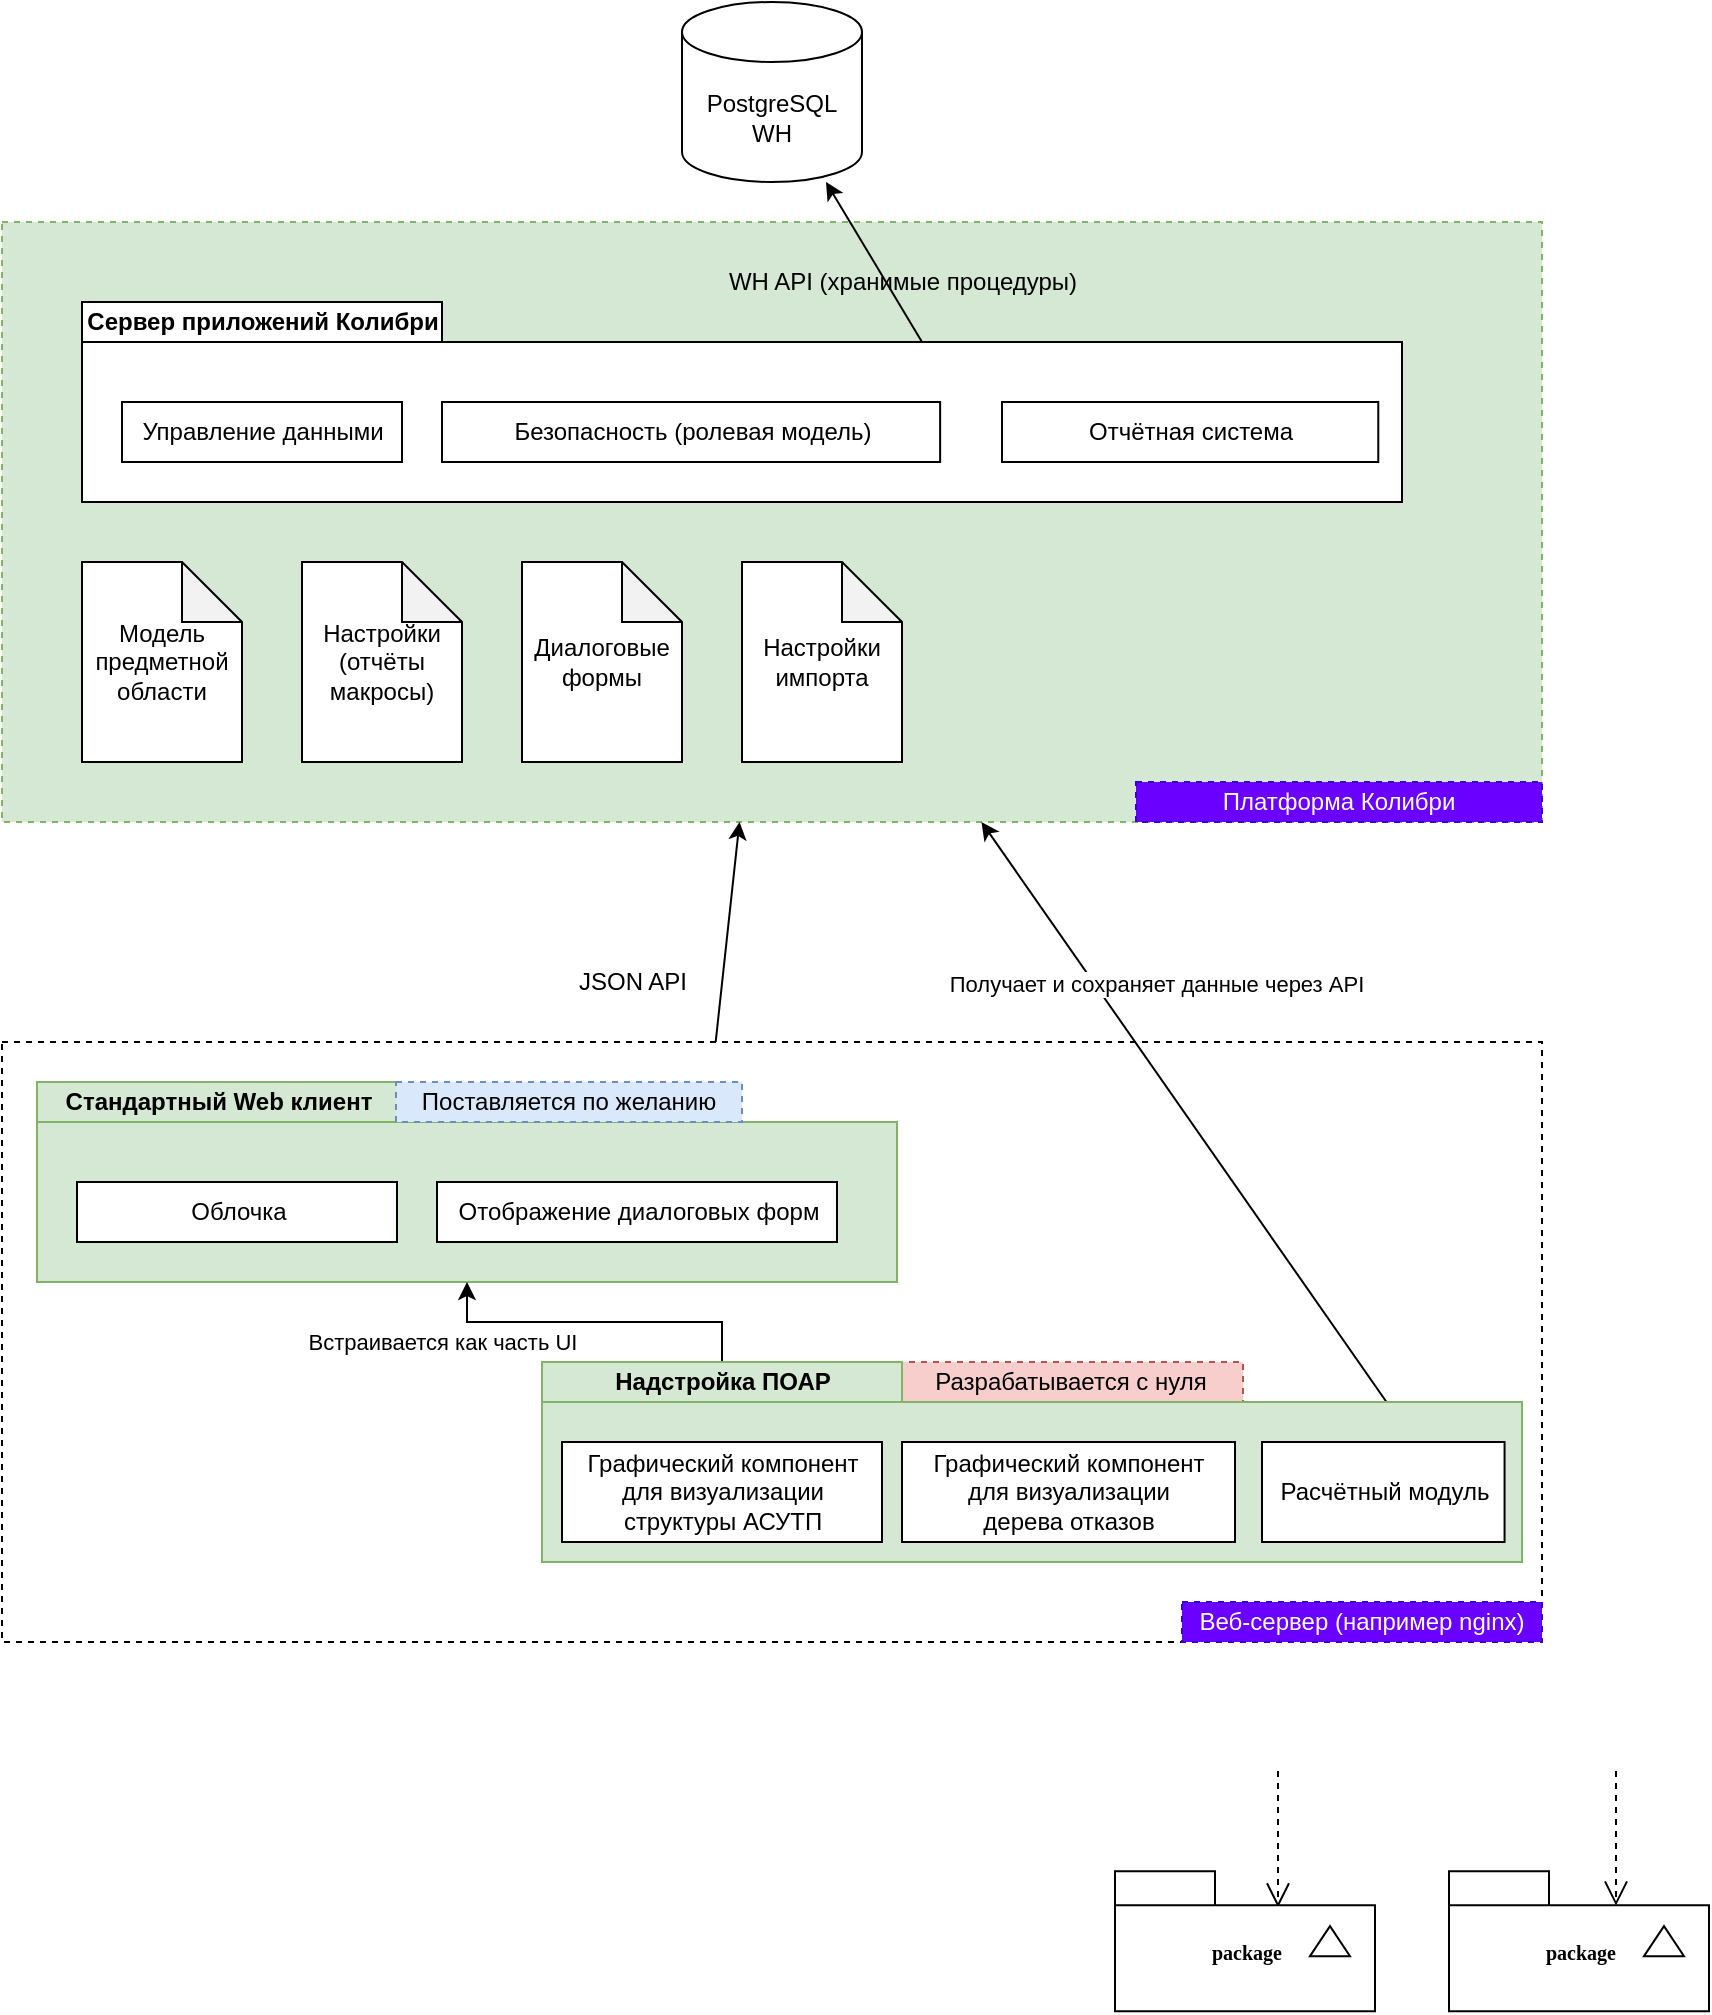 <mxfile version="13.10.5" type="github">
  <diagram name="Page-1" id="b5b7bab2-c9e2-2cf4-8b2a-24fd1a2a6d21">
    <mxGraphModel dx="1673" dy="898" grid="1" gridSize="10" guides="1" tooltips="1" connect="1" arrows="1" fold="1" page="1" pageScale="1" pageWidth="827" pageHeight="1169" background="#ffffff" math="0" shadow="0">
      <root>
        <mxCell id="0" />
        <mxCell id="1" parent="0" />
        <mxCell id="i7vJuUS5B3MQQRCEf9dq-30" value="" style="rounded=0;whiteSpace=wrap;html=1;dashed=1;fillColor=#d5e8d4;strokeColor=#82b366;" parent="1" vertex="1">
          <mxGeometry x="20" y="130" width="770" height="300" as="geometry" />
        </mxCell>
        <mxCell id="6e0c8c40b5770093-68" style="edgeStyle=elbowEdgeStyle;rounded=0;html=1;entryX=0.628;entryY=0.26;entryPerimeter=0;dashed=1;labelBackgroundColor=none;startFill=0;endArrow=open;endFill=0;endSize=10;fontFamily=Verdana;fontSize=10;" parent="1" target="6e0c8c40b5770093-53" edge="1">
          <mxGeometry relative="1" as="geometry">
            <mxPoint x="658" y="904.5" as="sourcePoint" />
          </mxGeometry>
        </mxCell>
        <mxCell id="6e0c8c40b5770093-69" style="edgeStyle=elbowEdgeStyle;rounded=0;html=1;entryX=0.643;entryY=0.246;entryPerimeter=0;dashed=1;labelBackgroundColor=none;startFill=0;endArrow=open;endFill=0;endSize=10;fontFamily=Verdana;fontSize=10;" parent="1" target="6e0c8c40b5770093-56" edge="1">
          <mxGeometry relative="1" as="geometry">
            <mxPoint x="827" y="904.5" as="sourcePoint" />
          </mxGeometry>
        </mxCell>
        <mxCell id="6e0c8c40b5770093-52" value="" style="group" parent="1" vertex="1" connectable="0">
          <mxGeometry x="576.5" y="954.569" width="130" height="70" as="geometry" />
        </mxCell>
        <mxCell id="6e0c8c40b5770093-53" value="package" style="shape=folder;fontStyle=1;spacingTop=10;tabWidth=50;tabHeight=17;tabPosition=left;html=1;rounded=0;shadow=0;comic=0;labelBackgroundColor=none;strokeWidth=1;fontFamily=Verdana;fontSize=10;align=center;" parent="6e0c8c40b5770093-52" vertex="1">
          <mxGeometry width="130" height="70" as="geometry" />
        </mxCell>
        <mxCell id="6e0c8c40b5770093-54" value="" style="triangle;whiteSpace=wrap;html=1;rounded=0;shadow=0;comic=0;labelBackgroundColor=none;strokeWidth=1;fontFamily=Verdana;fontSize=10;align=center;rotation=-90;" parent="6e0c8c40b5770093-52" vertex="1">
          <mxGeometry x="100" y="25" width="15" height="20" as="geometry" />
        </mxCell>
        <mxCell id="6e0c8c40b5770093-55" value="" style="group" parent="1" vertex="1" connectable="0">
          <mxGeometry x="743.5" y="954.569" width="130" height="70" as="geometry" />
        </mxCell>
        <mxCell id="6e0c8c40b5770093-56" value="package" style="shape=folder;fontStyle=1;spacingTop=10;tabWidth=50;tabHeight=17;tabPosition=left;html=1;rounded=0;shadow=0;comic=0;labelBackgroundColor=none;strokeWidth=1;fontFamily=Verdana;fontSize=10;align=center;" parent="6e0c8c40b5770093-55" vertex="1">
          <mxGeometry width="130" height="70" as="geometry" />
        </mxCell>
        <mxCell id="6e0c8c40b5770093-57" value="" style="triangle;whiteSpace=wrap;html=1;rounded=0;shadow=0;comic=0;labelBackgroundColor=none;strokeWidth=1;fontFamily=Verdana;fontSize=10;align=center;rotation=-90;" parent="6e0c8c40b5770093-55" vertex="1">
          <mxGeometry x="100" y="25" width="15" height="20" as="geometry" />
        </mxCell>
        <mxCell id="i7vJuUS5B3MQQRCEf9dq-25" style="edgeStyle=none;rounded=0;orthogonalLoop=1;jettySize=auto;html=1;exitX=0;exitY=0;exitDx=420;exitDy=20;exitPerimeter=0;" parent="1" source="i7vJuUS5B3MQQRCEf9dq-17" target="i7vJuUS5B3MQQRCEf9dq-24" edge="1">
          <mxGeometry relative="1" as="geometry" />
        </mxCell>
        <mxCell id="i7vJuUS5B3MQQRCEf9dq-17" value="Сервер приложений Колибри" style="shape=folder;fontStyle=1;tabWidth=180;tabHeight=20;tabPosition=left;html=1;boundedLbl=1;labelInHeader=1;" parent="1" vertex="1">
          <mxGeometry x="60" y="170" width="660" height="100" as="geometry" />
        </mxCell>
        <mxCell id="i7vJuUS5B3MQQRCEf9dq-18" value="Управление данными" style="html=1;" parent="i7vJuUS5B3MQQRCEf9dq-17" vertex="1">
          <mxGeometry width="140" height="30" relative="1" as="geometry">
            <mxPoint x="20" y="50" as="offset" />
          </mxGeometry>
        </mxCell>
        <mxCell id="i7vJuUS5B3MQQRCEf9dq-20" value="Безопасность (ролевая модель)" style="html=1;" parent="i7vJuUS5B3MQQRCEf9dq-17" vertex="1">
          <mxGeometry x="179.998" y="50" width="249.067" height="30" as="geometry" />
        </mxCell>
        <mxCell id="i7vJuUS5B3MQQRCEf9dq-23" value="Отчётная система" style="html=1;" parent="i7vJuUS5B3MQQRCEf9dq-17" vertex="1">
          <mxGeometry x="460.002" y="50" width="188.14" height="30" as="geometry" />
        </mxCell>
        <mxCell id="i7vJuUS5B3MQQRCEf9dq-24" value="PostgreSQL WH" style="shape=cylinder3;whiteSpace=wrap;html=1;boundedLbl=1;backgroundOutline=1;size=15;" parent="1" vertex="1">
          <mxGeometry x="360" y="20" width="90" height="90" as="geometry" />
        </mxCell>
        <mxCell id="i7vJuUS5B3MQQRCEf9dq-26" value="WH API (хранимые процедуры) " style="text;html=1;align=center;verticalAlign=middle;resizable=0;points=[];autosize=1;" parent="1" vertex="1">
          <mxGeometry x="375" y="150" width="190" height="20" as="geometry" />
        </mxCell>
        <mxCell id="i7vJuUS5B3MQQRCEf9dq-27" value="Модель предметной области" style="shape=note;whiteSpace=wrap;html=1;backgroundOutline=1;darkOpacity=0.05;" parent="1" vertex="1">
          <mxGeometry x="60" y="300" width="80" height="100" as="geometry" />
        </mxCell>
        <mxCell id="i7vJuUS5B3MQQRCEf9dq-28" value="Настройки (отчёты макросы)" style="shape=note;whiteSpace=wrap;html=1;backgroundOutline=1;darkOpacity=0.05;" parent="1" vertex="1">
          <mxGeometry x="170" y="300" width="80" height="100" as="geometry" />
        </mxCell>
        <mxCell id="i7vJuUS5B3MQQRCEf9dq-29" value="Диалоговые формы" style="shape=note;whiteSpace=wrap;html=1;backgroundOutline=1;darkOpacity=0.05;" parent="1" vertex="1">
          <mxGeometry x="280" y="300" width="80" height="100" as="geometry" />
        </mxCell>
        <mxCell id="i7vJuUS5B3MQQRCEf9dq-37" style="edgeStyle=none;rounded=0;orthogonalLoop=1;jettySize=auto;html=1;exitX=0;exitY=0;exitDx=335;exitDy=20;exitPerimeter=0;" parent="1" source="i7vJuUS5B3MQQRCEf9dq-31" target="i7vJuUS5B3MQQRCEf9dq-30" edge="1">
          <mxGeometry relative="1" as="geometry" />
        </mxCell>
        <mxCell id="i7vJuUS5B3MQQRCEf9dq-35" value="Настройки импорта" style="shape=note;whiteSpace=wrap;html=1;backgroundOutline=1;darkOpacity=0.05;" parent="1" vertex="1">
          <mxGeometry x="390" y="300" width="80" height="100" as="geometry" />
        </mxCell>
        <mxCell id="i7vJuUS5B3MQQRCEf9dq-36" value="Платформа Колибри" style="text;html=1;strokeColor=#3700CC;fillColor=#6a00ff;align=center;verticalAlign=middle;whiteSpace=wrap;rounded=0;dashed=1;fontColor=#ffffff;" parent="1" vertex="1">
          <mxGeometry x="587" y="410" width="203" height="20" as="geometry" />
        </mxCell>
        <mxCell id="i7vJuUS5B3MQQRCEf9dq-38" value="JSON API" style="text;html=1;align=center;verticalAlign=middle;resizable=0;points=[];autosize=1;" parent="1" vertex="1">
          <mxGeometry x="300" y="500" width="70" height="20" as="geometry" />
        </mxCell>
        <mxCell id="i7vJuUS5B3MQQRCEf9dq-42" value="С использованием Sencha ExtJS и других открытых бибиотек" style="text;html=1;strokeColor=none;fillColor=none;align=center;verticalAlign=middle;whiteSpace=wrap;rounded=0;dashed=1;" parent="1" vertex="1">
          <mxGeometry x="20" y="610" width="364" height="30" as="geometry" />
        </mxCell>
        <mxCell id="iGylrA7GRQRQv3eG05Y3-2" value="" style="rounded=0;whiteSpace=wrap;html=1;dashed=1;" vertex="1" parent="1">
          <mxGeometry x="20" y="540" width="770" height="300" as="geometry" />
        </mxCell>
        <mxCell id="iGylrA7GRQRQv3eG05Y3-3" value="Веб-сервер (например nginx)" style="text;html=1;strokeColor=#3700CC;fillColor=#6a00ff;align=center;verticalAlign=middle;whiteSpace=wrap;rounded=0;dashed=1;fontColor=#ffffff;" vertex="1" parent="1">
          <mxGeometry x="610" y="820" width="180" height="20" as="geometry" />
        </mxCell>
        <mxCell id="i7vJuUS5B3MQQRCEf9dq-31" value="Стандартный Web клиент" style="shape=folder;fontStyle=1;tabWidth=180;tabHeight=20;tabPosition=left;html=1;boundedLbl=1;labelInHeader=1;fillColor=#d5e8d4;strokeColor=#82b366;" parent="1" vertex="1">
          <mxGeometry x="37.5" y="560" width="430" height="100" as="geometry" />
        </mxCell>
        <mxCell id="i7vJuUS5B3MQQRCEf9dq-32" value="Облочка" style="html=1;" parent="i7vJuUS5B3MQQRCEf9dq-31" vertex="1">
          <mxGeometry width="160" height="30" relative="1" as="geometry">
            <mxPoint x="20" y="50" as="offset" />
          </mxGeometry>
        </mxCell>
        <mxCell id="i7vJuUS5B3MQQRCEf9dq-39" value="Отображение диалоговых форм" style="html=1;" parent="i7vJuUS5B3MQQRCEf9dq-31" vertex="1">
          <mxGeometry x="200" y="50" width="200" height="30" as="geometry" />
        </mxCell>
        <mxCell id="i7vJuUS5B3MQQRCEf9dq-49" value="Разрабатывается с нуля" style="text;html=1;strokeColor=#b85450;fillColor=#f8cecc;align=center;verticalAlign=middle;whiteSpace=wrap;rounded=0;dashed=1;" parent="1" vertex="1">
          <mxGeometry x="467.5" y="700" width="173" height="20" as="geometry" />
        </mxCell>
        <mxCell id="i7vJuUS5B3MQQRCEf9dq-44" style="edgeStyle=none;rounded=0;orthogonalLoop=1;jettySize=auto;html=1;exitX=0.876;exitY=0.3;exitDx=0;exitDy=0;exitPerimeter=0;" parent="1" source="iGylrA7GRQRQv3eG05Y3-5" target="i7vJuUS5B3MQQRCEf9dq-30" edge="1">
          <mxGeometry relative="1" as="geometry">
            <mxPoint x="650.621" y="560" as="sourcePoint" />
          </mxGeometry>
        </mxCell>
        <mxCell id="i7vJuUS5B3MQQRCEf9dq-46" value="Получает и сохраняет данные через API" style="edgeLabel;html=1;align=center;verticalAlign=middle;resizable=0;points=[];" parent="i7vJuUS5B3MQQRCEf9dq-44" vertex="1" connectable="0">
          <mxGeometry x="-0.33" y="-1" relative="1" as="geometry">
            <mxPoint x="-53.48" y="-118.6" as="offset" />
          </mxGeometry>
        </mxCell>
        <mxCell id="iGylrA7GRQRQv3eG05Y3-13" style="edgeStyle=orthogonalEdgeStyle;rounded=0;orthogonalLoop=1;jettySize=auto;html=1;exitX=0;exitY=0;exitDx=90;exitDy=0;exitPerimeter=0;" edge="1" parent="1" source="iGylrA7GRQRQv3eG05Y3-5" target="i7vJuUS5B3MQQRCEf9dq-31">
          <mxGeometry relative="1" as="geometry" />
        </mxCell>
        <mxCell id="iGylrA7GRQRQv3eG05Y3-5" value="Надстройка ПОАР" style="shape=folder;fontStyle=1;tabWidth=180;tabHeight=20;tabPosition=left;html=1;boundedLbl=1;labelInHeader=1;fillColor=#d5e8d4;strokeColor=#82b366;" vertex="1" parent="1">
          <mxGeometry x="290" y="700" width="490" height="100" as="geometry" />
        </mxCell>
        <mxCell id="iGylrA7GRQRQv3eG05Y3-6" value="Графический компонент &lt;br&gt;для визуализации &lt;br&gt;структуры АСУТП" style="html=1;" vertex="1" parent="iGylrA7GRQRQv3eG05Y3-5">
          <mxGeometry width="160" height="50" relative="1" as="geometry">
            <mxPoint x="10" y="40" as="offset" />
          </mxGeometry>
        </mxCell>
        <mxCell id="iGylrA7GRQRQv3eG05Y3-9" value="Графический компонент &lt;br&gt;для визуализации &lt;br&gt;дерева отказов" style="html=1;" vertex="1" parent="iGylrA7GRQRQv3eG05Y3-5">
          <mxGeometry x="179.999" y="40" width="166.504" height="50" as="geometry" />
        </mxCell>
        <mxCell id="iGylrA7GRQRQv3eG05Y3-10" value="Расчётный модуль" style="html=1;" vertex="1" parent="iGylrA7GRQRQv3eG05Y3-5">
          <mxGeometry x="360.005" y="40" width="121.275" height="50" as="geometry" />
        </mxCell>
        <mxCell id="iGylrA7GRQRQv3eG05Y3-11" value="Поставляется по желанию" style="text;html=1;strokeColor=#6c8ebf;fillColor=#dae8fc;align=center;verticalAlign=middle;whiteSpace=wrap;rounded=0;dashed=1;" vertex="1" parent="1">
          <mxGeometry x="217" y="560" width="173" height="20" as="geometry" />
        </mxCell>
        <mxCell id="iGylrA7GRQRQv3eG05Y3-12" value="Встраивается как часть UI" style="edgeLabel;html=1;align=center;verticalAlign=middle;resizable=0;points=[];" vertex="1" connectable="0" parent="1">
          <mxGeometry x="239.995" y="690.002" as="geometry" />
        </mxCell>
      </root>
    </mxGraphModel>
  </diagram>
</mxfile>
